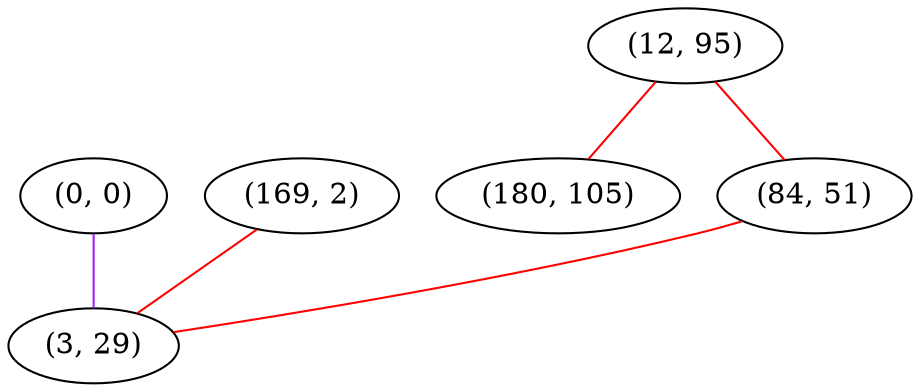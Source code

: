graph "" {
"(0, 0)";
"(169, 2)";
"(12, 95)";
"(180, 105)";
"(84, 51)";
"(3, 29)";
"(0, 0)" -- "(3, 29)"  [color=purple, key=0, weight=4];
"(169, 2)" -- "(3, 29)"  [color=red, key=0, weight=1];
"(12, 95)" -- "(180, 105)"  [color=red, key=0, weight=1];
"(12, 95)" -- "(84, 51)"  [color=red, key=0, weight=1];
"(84, 51)" -- "(3, 29)"  [color=red, key=0, weight=1];
}
